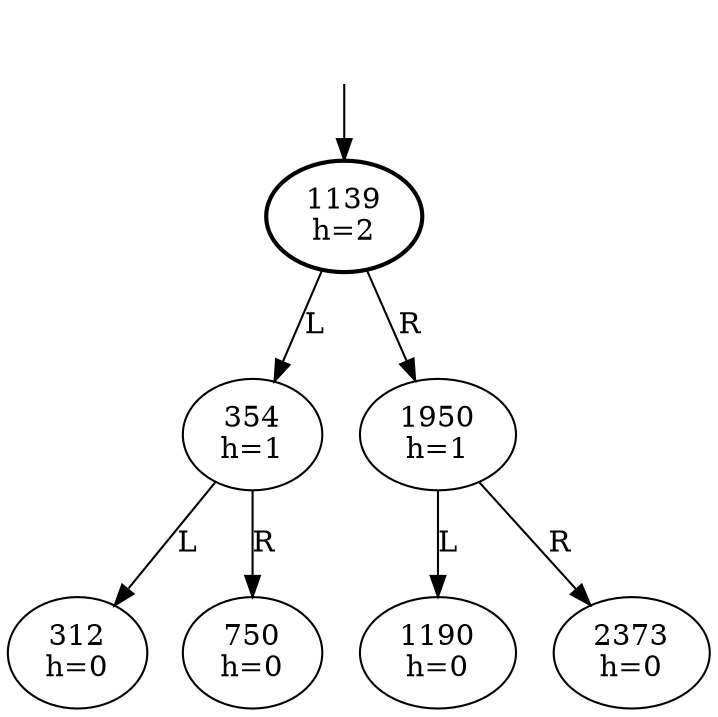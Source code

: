 digraph {
  DUMMY [style=invis];
  DUMMY -> 1139;
  1139 [penwidth=2];

  1139 [label="1139\nh=2"];

  1139 -> 354 [label="L"];
  354 [label="354\nh=1"];

  354 -> 312 [label="L"];
  312 [label="312\nh=0"];



  354 -> 750 [label="R"];
  750 [label="750\nh=0"];



  1139 -> 1950 [label="R"];
  1950 [label="1950\nh=1"];

  1950 -> 1190 [label="L"];
  1190 [label="1190\nh=0"];



  1950 -> 2373 [label="R"];
  2373 [label="2373\nh=0"];



}
